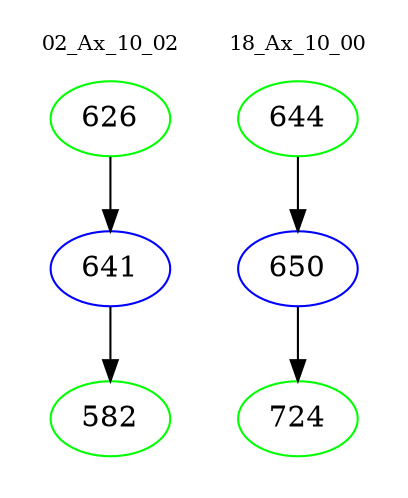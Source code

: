 digraph{
subgraph cluster_0 {
color = white
label = "02_Ax_10_02";
fontsize=10;
T0_626 [label="626", color="green"]
T0_626 -> T0_641 [color="black"]
T0_641 [label="641", color="blue"]
T0_641 -> T0_582 [color="black"]
T0_582 [label="582", color="green"]
}
subgraph cluster_1 {
color = white
label = "18_Ax_10_00";
fontsize=10;
T1_644 [label="644", color="green"]
T1_644 -> T1_650 [color="black"]
T1_650 [label="650", color="blue"]
T1_650 -> T1_724 [color="black"]
T1_724 [label="724", color="green"]
}
}
